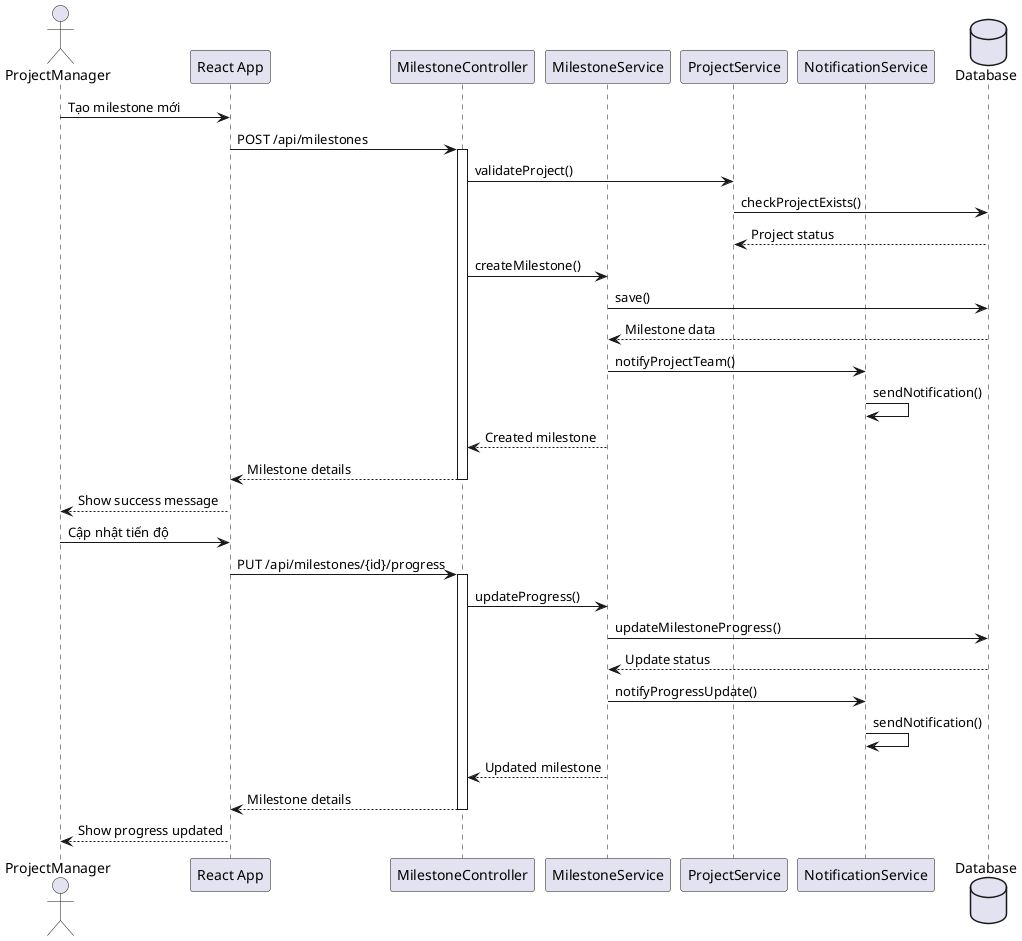 @startuml
actor ProjectManager
participant "React App" as Client
participant "MilestoneController" as MileCtrl
participant "MilestoneService" as MileSvc
participant "ProjectService" as ProjSvc
participant "NotificationService" as NotifSvc
database "Database" as DB

ProjectManager -> Client: Tạo milestone mới
Client -> MileCtrl: POST /api/milestones

activate MileCtrl
MileCtrl -> ProjSvc: validateProject()
ProjSvc -> DB: checkProjectExists()
DB --> ProjSvc: Project status

MileCtrl -> MileSvc: createMilestone()
MileSvc -> DB: save()
DB --> MileSvc: Milestone data

MileSvc -> NotifSvc: notifyProjectTeam()
NotifSvc -> NotifSvc: sendNotification()

MileSvc --> MileCtrl: Created milestone
MileCtrl --> Client: Milestone details
deactivate MileCtrl

Client --> ProjectManager: Show success message

ProjectManager -> Client: Cập nhật tiến độ
Client -> MileCtrl: PUT /api/milestones/{id}/progress

activate MileCtrl
MileCtrl -> MileSvc: updateProgress()
MileSvc -> DB: updateMilestoneProgress()
DB --> MileSvc: Update status

MileSvc -> NotifSvc: notifyProgressUpdate()
NotifSvc -> NotifSvc: sendNotification()

MileSvc --> MileCtrl: Updated milestone
MileCtrl --> Client: Milestone details
deactivate MileCtrl

Client --> ProjectManager: Show progress updated
@enduml 